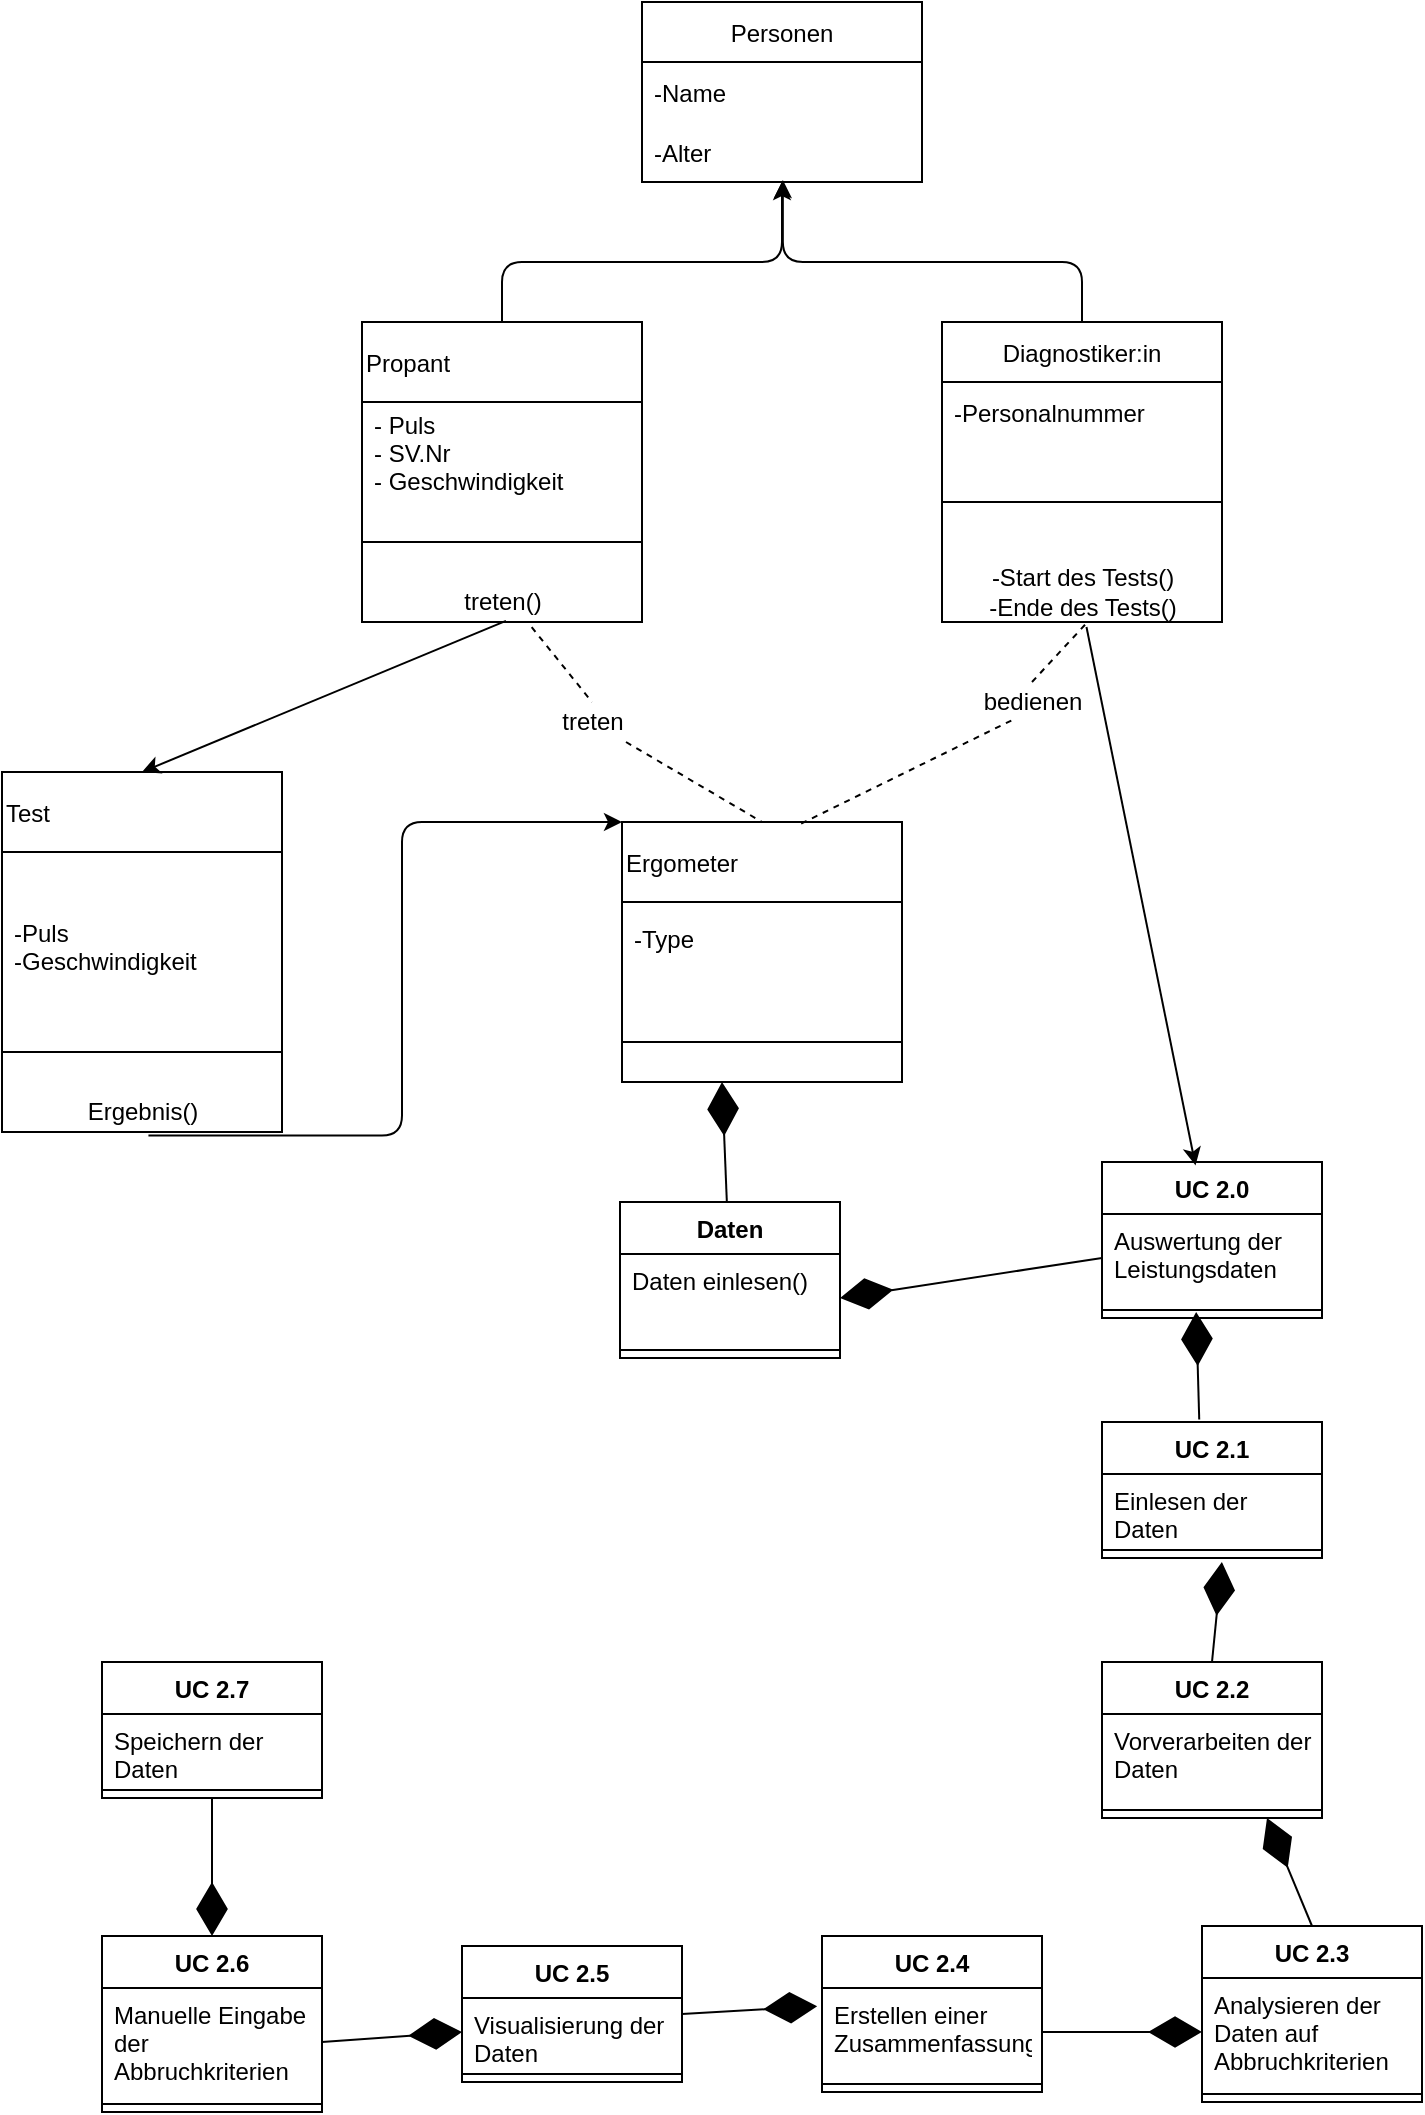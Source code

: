 <mxfile>
    <diagram id="97Y9pvVlC7XPr3LZC0Za" name="Page-1">
        <mxGraphModel dx="1145" dy="667" grid="1" gridSize="10" guides="1" tooltips="1" connect="1" arrows="1" fold="1" page="1" pageScale="1" pageWidth="827" pageHeight="1169" math="0" shadow="0">
            <root>
                <mxCell id="0"/>
                <mxCell id="1" parent="0"/>
                <mxCell id="2" value="Personen" style="swimlane;fontStyle=0;childLayout=stackLayout;horizontal=1;startSize=30;horizontalStack=0;resizeParent=1;resizeParentMax=0;resizeLast=0;collapsible=1;marginBottom=0;" parent="1" vertex="1">
                    <mxGeometry x="370" y="20" width="140" height="90" as="geometry"/>
                </mxCell>
                <mxCell id="3" value="-Name" style="text;strokeColor=none;fillColor=none;align=left;verticalAlign=middle;spacingLeft=4;spacingRight=4;overflow=hidden;points=[[0,0.5],[1,0.5]];portConstraint=eastwest;rotatable=0;" parent="2" vertex="1">
                    <mxGeometry y="30" width="140" height="30" as="geometry"/>
                </mxCell>
                <mxCell id="5" value="-Alter" style="text;strokeColor=none;fillColor=none;align=left;verticalAlign=middle;spacingLeft=4;spacingRight=4;overflow=hidden;points=[[0,0.5],[1,0.5]];portConstraint=eastwest;rotatable=0;" parent="2" vertex="1">
                    <mxGeometry y="60" width="140" height="30" as="geometry"/>
                </mxCell>
                <mxCell id="6" value="Propant" style="swimlane;fontStyle=0;childLayout=stackLayout;horizontal=1;startSize=40;horizontalStack=0;resizeParent=1;resizeParentMax=0;resizeLast=0;collapsible=1;marginBottom=0;align=left;" parent="1" vertex="1">
                    <mxGeometry x="230" y="180" width="140" height="150" as="geometry"/>
                </mxCell>
                <mxCell id="9" value="- Puls&#10;- SV.Nr&#10;- Geschwindigkeit" style="text;strokeColor=none;fillColor=none;align=left;verticalAlign=middle;spacingLeft=4;spacingRight=4;overflow=hidden;points=[[0,0.5],[1,0.5]];portConstraint=eastwest;rotatable=0;" parent="6" vertex="1">
                    <mxGeometry y="40" width="140" height="50" as="geometry"/>
                </mxCell>
                <mxCell id="32" value="" style="shape=crossbar;whiteSpace=wrap;html=1;rounded=1;" parent="6" vertex="1">
                    <mxGeometry y="90" width="140" height="40" as="geometry"/>
                </mxCell>
                <mxCell id="33" value="treten()" style="text;html=1;align=center;verticalAlign=middle;resizable=0;points=[];autosize=1;strokeColor=none;fillColor=none;" parent="6" vertex="1">
                    <mxGeometry y="130" width="140" height="20" as="geometry"/>
                </mxCell>
                <mxCell id="10" value="Diagnostiker:in" style="swimlane;fontStyle=0;childLayout=stackLayout;horizontal=1;startSize=30;horizontalStack=0;resizeParent=1;resizeParentMax=0;resizeLast=0;collapsible=1;marginBottom=0;" parent="1" vertex="1">
                    <mxGeometry x="520" y="180" width="140" height="150" as="geometry"/>
                </mxCell>
                <mxCell id="13" value="-Personalnummer" style="text;strokeColor=none;fillColor=none;align=left;verticalAlign=middle;spacingLeft=4;spacingRight=4;overflow=hidden;points=[[0,0.5],[1,0.5]];portConstraint=eastwest;rotatable=0;" parent="10" vertex="1">
                    <mxGeometry y="30" width="140" height="30" as="geometry"/>
                </mxCell>
                <mxCell id="34" value="" style="shape=crossbar;whiteSpace=wrap;html=1;rounded=1;" parent="10" vertex="1">
                    <mxGeometry y="60" width="140" height="60" as="geometry"/>
                </mxCell>
                <mxCell id="35" value="-Start des Tests()&lt;br&gt;-Ende des Tests()" style="text;html=1;align=center;verticalAlign=middle;resizable=0;points=[];autosize=1;strokeColor=none;fillColor=none;" parent="10" vertex="1">
                    <mxGeometry y="120" width="140" height="30" as="geometry"/>
                </mxCell>
                <mxCell id="18" value="" style="edgeStyle=elbowEdgeStyle;elbow=vertical;endArrow=classic;html=1;exitX=0.5;exitY=0;exitDx=0;exitDy=0;" parent="1" source="6" target="5" edge="1">
                    <mxGeometry width="50" height="50" relative="1" as="geometry">
                        <mxPoint x="420" y="300" as="sourcePoint"/>
                        <mxPoint x="470" y="250" as="targetPoint"/>
                        <Array as="points">
                            <mxPoint x="440" y="150"/>
                        </Array>
                    </mxGeometry>
                </mxCell>
                <mxCell id="19" value="" style="edgeStyle=elbowEdgeStyle;elbow=vertical;endArrow=classic;html=1;exitX=0.5;exitY=0;exitDx=0;exitDy=0;entryX=0.503;entryY=0.967;entryDx=0;entryDy=0;entryPerimeter=0;" parent="1" source="10" target="5" edge="1">
                    <mxGeometry width="50" height="50" relative="1" as="geometry">
                        <mxPoint x="420" y="300" as="sourcePoint"/>
                        <mxPoint x="440" y="200" as="targetPoint"/>
                        <Array as="points">
                            <mxPoint x="520" y="150"/>
                            <mxPoint x="510" y="230"/>
                            <mxPoint x="440" y="190"/>
                        </Array>
                    </mxGeometry>
                </mxCell>
                <mxCell id="40" value="" style="endArrow=none;dashed=1;html=1;entryX=0.514;entryY=1.03;entryDx=0;entryDy=0;entryPerimeter=0;exitX=0.5;exitY=0;exitDx=0;exitDy=0;startArrow=none;" parent="1" source="44" target="35" edge="1">
                    <mxGeometry width="50" height="50" relative="1" as="geometry">
                        <mxPoint x="370" y="610" as="sourcePoint"/>
                        <mxPoint x="420" y="560" as="targetPoint"/>
                    </mxGeometry>
                </mxCell>
                <mxCell id="44" value="bedienen" style="text;html=1;align=center;verticalAlign=middle;resizable=0;points=[];autosize=1;strokeColor=none;fillColor=none;" parent="1" vertex="1">
                    <mxGeometry x="530" y="360" width="70" height="20" as="geometry"/>
                </mxCell>
                <mxCell id="46" value="treten" style="text;html=1;align=center;verticalAlign=middle;resizable=0;points=[];autosize=1;strokeColor=none;fillColor=none;" parent="1" vertex="1">
                    <mxGeometry x="320" y="370" width="50" height="20" as="geometry"/>
                </mxCell>
                <mxCell id="47" value="" style="endArrow=none;dashed=1;html=1;entryX=0.5;entryY=0;entryDx=0;entryDy=0;exitX=0.606;exitY=1.13;exitDx=0;exitDy=0;exitPerimeter=0;" parent="1" source="33" target="46" edge="1">
                    <mxGeometry width="50" height="50" relative="1" as="geometry">
                        <mxPoint x="314.84" y="422.6" as="sourcePoint"/>
                        <mxPoint x="440" y="520" as="targetPoint"/>
                    </mxGeometry>
                </mxCell>
                <mxCell id="48" value="Test" style="swimlane;fontStyle=0;childLayout=stackLayout;horizontal=1;startSize=40;horizontalStack=0;resizeParent=1;resizeParentMax=0;resizeLast=0;collapsible=1;marginBottom=0;align=left;" parent="1" vertex="1">
                    <mxGeometry x="50" y="405" width="140" height="180" as="geometry"/>
                </mxCell>
                <mxCell id="49" value="&#10;-Puls&#10;-Geschwindigkeit" style="text;strokeColor=none;fillColor=none;align=left;verticalAlign=middle;spacingLeft=4;spacingRight=4;overflow=hidden;points=[[0,0.5],[1,0.5]];portConstraint=eastwest;rotatable=0;" parent="48" vertex="1">
                    <mxGeometry y="40" width="140" height="80" as="geometry"/>
                </mxCell>
                <mxCell id="50" value="" style="shape=crossbar;whiteSpace=wrap;html=1;rounded=1;" parent="48" vertex="1">
                    <mxGeometry y="120" width="140" height="40" as="geometry"/>
                </mxCell>
                <mxCell id="51" value="Ergebnis()" style="text;html=1;align=center;verticalAlign=middle;resizable=0;points=[];autosize=1;strokeColor=none;fillColor=none;" parent="48" vertex="1">
                    <mxGeometry y="160" width="140" height="20" as="geometry"/>
                </mxCell>
                <mxCell id="53" value="" style="endArrow=classic;html=1;entryX=0.5;entryY=0;entryDx=0;entryDy=0;exitX=0.514;exitY=0.97;exitDx=0;exitDy=0;exitPerimeter=0;" parent="1" source="33" target="48" edge="1">
                    <mxGeometry width="50" height="50" relative="1" as="geometry">
                        <mxPoint x="370" y="630" as="sourcePoint"/>
                        <mxPoint x="310" y="520" as="targetPoint"/>
                    </mxGeometry>
                </mxCell>
                <mxCell id="54" value="Ergometer" style="swimlane;fontStyle=0;childLayout=stackLayout;horizontal=1;startSize=40;horizontalStack=0;resizeParent=1;resizeParentMax=0;resizeLast=0;collapsible=1;marginBottom=0;align=left;" parent="1" vertex="1">
                    <mxGeometry x="360" y="430" width="140" height="130" as="geometry"/>
                </mxCell>
                <mxCell id="55" value="-Type&#10;" style="text;strokeColor=none;fillColor=none;align=left;verticalAlign=middle;spacingLeft=4;spacingRight=4;overflow=hidden;points=[[0,0.5],[1,0.5]];portConstraint=eastwest;rotatable=0;" parent="54" vertex="1">
                    <mxGeometry y="40" width="140" height="50" as="geometry"/>
                </mxCell>
                <mxCell id="56" value="" style="shape=crossbar;whiteSpace=wrap;html=1;rounded=1;" parent="54" vertex="1">
                    <mxGeometry y="90" width="140" height="40" as="geometry"/>
                </mxCell>
                <mxCell id="62" value="" style="endArrow=none;dashed=1;html=1;entryX=0.36;entryY=0.95;entryDx=0;entryDy=0;entryPerimeter=0;exitX=0.64;exitY=0.006;exitDx=0;exitDy=0;exitPerimeter=0;" parent="1" source="54" target="44" edge="1">
                    <mxGeometry width="50" height="50" relative="1" as="geometry">
                        <mxPoint x="370" y="720" as="sourcePoint"/>
                        <mxPoint x="420" y="670" as="targetPoint"/>
                    </mxGeometry>
                </mxCell>
                <mxCell id="63" value="" style="endArrow=none;dashed=1;html=1;entryX=0.5;entryY=0;entryDx=0;entryDy=0;" parent="1" source="46" target="54" edge="1">
                    <mxGeometry width="50" height="50" relative="1" as="geometry">
                        <mxPoint x="370" y="720" as="sourcePoint"/>
                        <mxPoint x="420" y="670" as="targetPoint"/>
                    </mxGeometry>
                </mxCell>
                <mxCell id="65" value="" style="edgeStyle=elbowEdgeStyle;elbow=horizontal;endArrow=classic;html=1;exitX=0.523;exitY=1.09;exitDx=0;exitDy=0;exitPerimeter=0;entryX=0;entryY=0;entryDx=0;entryDy=0;" parent="1" source="51" target="54" edge="1">
                    <mxGeometry width="50" height="50" relative="1" as="geometry">
                        <mxPoint x="370" y="780" as="sourcePoint"/>
                        <mxPoint x="360" y="540" as="targetPoint"/>
                        <Array as="points">
                            <mxPoint x="250" y="550"/>
                            <mxPoint x="360" y="530"/>
                            <mxPoint x="297" y="750"/>
                        </Array>
                    </mxGeometry>
                </mxCell>
                <mxCell id="105" value="UC 2.7" style="swimlane;fontStyle=1;align=center;verticalAlign=top;childLayout=stackLayout;horizontal=1;startSize=26;horizontalStack=0;resizeParent=1;resizeParentMax=0;resizeLast=0;collapsible=1;marginBottom=0;" parent="1" vertex="1">
                    <mxGeometry x="100" y="850" width="110" height="68" as="geometry"/>
                </mxCell>
                <mxCell id="106" value="Speichern der&#10;Daten" style="text;strokeColor=none;fillColor=none;align=left;verticalAlign=top;spacingLeft=4;spacingRight=4;overflow=hidden;rotatable=0;points=[[0,0.5],[1,0.5]];portConstraint=eastwest;" parent="105" vertex="1">
                    <mxGeometry y="26" width="110" height="34" as="geometry"/>
                </mxCell>
                <mxCell id="107" value="" style="line;strokeWidth=1;fillColor=none;align=left;verticalAlign=middle;spacingTop=-1;spacingLeft=3;spacingRight=3;rotatable=0;labelPosition=right;points=[];portConstraint=eastwest;" parent="105" vertex="1">
                    <mxGeometry y="60" width="110" height="8" as="geometry"/>
                </mxCell>
                <mxCell id="110" value="UC 2.0" style="swimlane;fontStyle=1;align=center;verticalAlign=top;childLayout=stackLayout;horizontal=1;startSize=26;horizontalStack=0;resizeParent=1;resizeParentMax=0;resizeLast=0;collapsible=1;marginBottom=0;" parent="1" vertex="1">
                    <mxGeometry x="600" y="600" width="110" height="78" as="geometry"/>
                </mxCell>
                <mxCell id="111" value="Auswertung der &#10;Leistungsdaten" style="text;strokeColor=none;fillColor=none;align=left;verticalAlign=top;spacingLeft=4;spacingRight=4;overflow=hidden;rotatable=0;points=[[0,0.5],[1,0.5]];portConstraint=eastwest;" parent="110" vertex="1">
                    <mxGeometry y="26" width="110" height="44" as="geometry"/>
                </mxCell>
                <mxCell id="112" value="" style="line;strokeWidth=1;fillColor=none;align=left;verticalAlign=middle;spacingTop=-1;spacingLeft=3;spacingRight=3;rotatable=0;labelPosition=right;points=[];portConstraint=eastwest;" parent="110" vertex="1">
                    <mxGeometry y="70" width="110" height="8" as="geometry"/>
                </mxCell>
                <mxCell id="114" value="UC 2.6" style="swimlane;fontStyle=1;align=center;verticalAlign=top;childLayout=stackLayout;horizontal=1;startSize=26;horizontalStack=0;resizeParent=1;resizeParentMax=0;resizeLast=0;collapsible=1;marginBottom=0;" parent="1" vertex="1">
                    <mxGeometry x="100" y="987" width="110" height="88" as="geometry"/>
                </mxCell>
                <mxCell id="115" value="Manuelle Eingabe &#10;der &#10;Abbruchkriterien" style="text;strokeColor=none;fillColor=none;align=left;verticalAlign=top;spacingLeft=4;spacingRight=4;overflow=hidden;rotatable=0;points=[[0,0.5],[1,0.5]];portConstraint=eastwest;" parent="114" vertex="1">
                    <mxGeometry y="26" width="110" height="54" as="geometry"/>
                </mxCell>
                <mxCell id="116" value="" style="line;strokeWidth=1;fillColor=none;align=left;verticalAlign=middle;spacingTop=-1;spacingLeft=3;spacingRight=3;rotatable=0;labelPosition=right;points=[];portConstraint=eastwest;" parent="114" vertex="1">
                    <mxGeometry y="80" width="110" height="8" as="geometry"/>
                </mxCell>
                <mxCell id="118" value="UC 2.5" style="swimlane;fontStyle=1;align=center;verticalAlign=top;childLayout=stackLayout;horizontal=1;startSize=26;horizontalStack=0;resizeParent=1;resizeParentMax=0;resizeLast=0;collapsible=1;marginBottom=0;" parent="1" vertex="1">
                    <mxGeometry x="280" y="992" width="110" height="68" as="geometry"/>
                </mxCell>
                <mxCell id="119" value="Visualisierung der &#10;Daten" style="text;strokeColor=none;fillColor=none;align=left;verticalAlign=top;spacingLeft=4;spacingRight=4;overflow=hidden;rotatable=0;points=[[0,0.5],[1,0.5]];portConstraint=eastwest;" parent="118" vertex="1">
                    <mxGeometry y="26" width="110" height="34" as="geometry"/>
                </mxCell>
                <mxCell id="120" value="" style="line;strokeWidth=1;fillColor=none;align=left;verticalAlign=middle;spacingTop=-1;spacingLeft=3;spacingRight=3;rotatable=0;labelPosition=right;points=[];portConstraint=eastwest;" parent="118" vertex="1">
                    <mxGeometry y="60" width="110" height="8" as="geometry"/>
                </mxCell>
                <mxCell id="122" value="UC 2.4" style="swimlane;fontStyle=1;align=center;verticalAlign=top;childLayout=stackLayout;horizontal=1;startSize=26;horizontalStack=0;resizeParent=1;resizeParentMax=0;resizeLast=0;collapsible=1;marginBottom=0;" parent="1" vertex="1">
                    <mxGeometry x="460" y="987" width="110" height="78" as="geometry"/>
                </mxCell>
                <mxCell id="123" value="Erstellen einer&#10;Zusammenfassung" style="text;strokeColor=none;fillColor=none;align=left;verticalAlign=top;spacingLeft=4;spacingRight=4;overflow=hidden;rotatable=0;points=[[0,0.5],[1,0.5]];portConstraint=eastwest;" parent="122" vertex="1">
                    <mxGeometry y="26" width="110" height="44" as="geometry"/>
                </mxCell>
                <mxCell id="124" value="" style="line;strokeWidth=1;fillColor=none;align=left;verticalAlign=middle;spacingTop=-1;spacingLeft=3;spacingRight=3;rotatable=0;labelPosition=right;points=[];portConstraint=eastwest;" parent="122" vertex="1">
                    <mxGeometry y="70" width="110" height="8" as="geometry"/>
                </mxCell>
                <mxCell id="126" value="UC 2.3" style="swimlane;fontStyle=1;align=center;verticalAlign=top;childLayout=stackLayout;horizontal=1;startSize=26;horizontalStack=0;resizeParent=1;resizeParentMax=0;resizeLast=0;collapsible=1;marginBottom=0;" parent="1" vertex="1">
                    <mxGeometry x="650" y="982" width="110" height="88" as="geometry"/>
                </mxCell>
                <mxCell id="127" value="Analysieren der&#10;Daten auf&#10;Abbruchkriterien" style="text;strokeColor=none;fillColor=none;align=left;verticalAlign=top;spacingLeft=4;spacingRight=4;overflow=hidden;rotatable=0;points=[[0,0.5],[1,0.5]];portConstraint=eastwest;" parent="126" vertex="1">
                    <mxGeometry y="26" width="110" height="54" as="geometry"/>
                </mxCell>
                <mxCell id="128" value="" style="line;strokeWidth=1;fillColor=none;align=left;verticalAlign=middle;spacingTop=-1;spacingLeft=3;spacingRight=3;rotatable=0;labelPosition=right;points=[];portConstraint=eastwest;" parent="126" vertex="1">
                    <mxGeometry y="80" width="110" height="8" as="geometry"/>
                </mxCell>
                <mxCell id="130" value="UC 2.2" style="swimlane;fontStyle=1;align=center;verticalAlign=top;childLayout=stackLayout;horizontal=1;startSize=26;horizontalStack=0;resizeParent=1;resizeParentMax=0;resizeLast=0;collapsible=1;marginBottom=0;" parent="1" vertex="1">
                    <mxGeometry x="600" y="850" width="110" height="78" as="geometry"/>
                </mxCell>
                <mxCell id="131" value="Vorverarbeiten der&#10;Daten&#10;" style="text;strokeColor=none;fillColor=none;align=left;verticalAlign=top;spacingLeft=4;spacingRight=4;overflow=hidden;rotatable=0;points=[[0,0.5],[1,0.5]];portConstraint=eastwest;" parent="130" vertex="1">
                    <mxGeometry y="26" width="110" height="44" as="geometry"/>
                </mxCell>
                <mxCell id="132" value="" style="line;strokeWidth=1;fillColor=none;align=left;verticalAlign=middle;spacingTop=-1;spacingLeft=3;spacingRight=3;rotatable=0;labelPosition=right;points=[];portConstraint=eastwest;" parent="130" vertex="1">
                    <mxGeometry y="70" width="110" height="8" as="geometry"/>
                </mxCell>
                <mxCell id="134" value="UC 2.1" style="swimlane;fontStyle=1;align=center;verticalAlign=top;childLayout=stackLayout;horizontal=1;startSize=26;horizontalStack=0;resizeParent=1;resizeParentMax=0;resizeLast=0;collapsible=1;marginBottom=0;" parent="1" vertex="1">
                    <mxGeometry x="600" y="730" width="110" height="68" as="geometry"/>
                </mxCell>
                <mxCell id="135" value="Einlesen der &#10;Daten" style="text;strokeColor=none;fillColor=none;align=left;verticalAlign=top;spacingLeft=4;spacingRight=4;overflow=hidden;rotatable=0;points=[[0,0.5],[1,0.5]];portConstraint=eastwest;" parent="134" vertex="1">
                    <mxGeometry y="26" width="110" height="34" as="geometry"/>
                </mxCell>
                <mxCell id="136" value="" style="line;strokeWidth=1;fillColor=none;align=left;verticalAlign=middle;spacingTop=-1;spacingLeft=3;spacingRight=3;rotatable=0;labelPosition=right;points=[];portConstraint=eastwest;" parent="134" vertex="1">
                    <mxGeometry y="60" width="110" height="8" as="geometry"/>
                </mxCell>
                <mxCell id="141" value="" style="endArrow=diamondThin;endFill=1;endSize=24;html=1;entryX=1;entryY=0.5;entryDx=0;entryDy=0;exitX=0;exitY=0.5;exitDx=0;exitDy=0;" parent="1" source="111" target="155" edge="1">
                    <mxGeometry width="160" relative="1" as="geometry">
                        <mxPoint x="100" y="850" as="sourcePoint"/>
                        <mxPoint x="438.82" y="589.79" as="targetPoint"/>
                    </mxGeometry>
                </mxCell>
                <mxCell id="142" value="" style="endArrow=diamondThin;endFill=1;endSize=24;html=1;exitX=0.442;exitY=-0.018;exitDx=0;exitDy=0;exitPerimeter=0;entryX=0.428;entryY=0.625;entryDx=0;entryDy=0;entryPerimeter=0;" parent="1" source="134" edge="1" target="112">
                    <mxGeometry width="160" relative="1" as="geometry">
                        <mxPoint x="120" y="900" as="sourcePoint"/>
                        <mxPoint x="89" y="730" as="targetPoint"/>
                    </mxGeometry>
                </mxCell>
                <mxCell id="143" value="" style="endArrow=diamondThin;endFill=1;endSize=24;html=1;exitX=0.5;exitY=0;exitDx=0;exitDy=0;entryX=0.545;entryY=1.25;entryDx=0;entryDy=0;entryPerimeter=0;" parent="1" source="130" target="136" edge="1">
                    <mxGeometry width="160" relative="1" as="geometry">
                        <mxPoint x="120" y="1000" as="sourcePoint"/>
                        <mxPoint x="280" y="1000" as="targetPoint"/>
                    </mxGeometry>
                </mxCell>
                <mxCell id="144" value="" style="endArrow=diamondThin;endFill=1;endSize=24;html=1;exitX=0.5;exitY=0;exitDx=0;exitDy=0;entryX=0.75;entryY=1;entryDx=0;entryDy=0;" parent="1" source="126" target="130" edge="1">
                    <mxGeometry width="160" relative="1" as="geometry">
                        <mxPoint x="270" y="1020" as="sourcePoint"/>
                        <mxPoint x="430" y="1020" as="targetPoint"/>
                    </mxGeometry>
                </mxCell>
                <mxCell id="145" value="" style="endArrow=diamondThin;endFill=1;endSize=24;html=1;exitX=1;exitY=0.5;exitDx=0;exitDy=0;" parent="1" source="123" target="127" edge="1">
                    <mxGeometry width="160" relative="1" as="geometry">
                        <mxPoint x="400" y="1040" as="sourcePoint"/>
                        <mxPoint x="490" y="1040" as="targetPoint"/>
                    </mxGeometry>
                </mxCell>
                <mxCell id="150" value="" style="endArrow=diamondThin;endFill=1;endSize=24;html=1;exitX=1;exitY=0.5;exitDx=0;exitDy=0;entryX=-0.022;entryY=0.207;entryDx=0;entryDy=0;entryPerimeter=0;" edge="1" parent="1" source="118" target="123">
                    <mxGeometry width="160" relative="1" as="geometry">
                        <mxPoint x="330" y="830" as="sourcePoint"/>
                        <mxPoint x="490" y="830" as="targetPoint"/>
                    </mxGeometry>
                </mxCell>
                <mxCell id="154" value="Daten" style="swimlane;fontStyle=1;align=center;verticalAlign=top;childLayout=stackLayout;horizontal=1;startSize=26;horizontalStack=0;resizeParent=1;resizeParentMax=0;resizeLast=0;collapsible=1;marginBottom=0;" vertex="1" parent="1">
                    <mxGeometry x="359" y="620" width="110" height="78" as="geometry"/>
                </mxCell>
                <mxCell id="155" value="Daten einlesen()" style="text;strokeColor=none;fillColor=none;align=left;verticalAlign=top;spacingLeft=4;spacingRight=4;overflow=hidden;rotatable=0;points=[[0,0.5],[1,0.5]];portConstraint=eastwest;" vertex="1" parent="154">
                    <mxGeometry y="26" width="110" height="44" as="geometry"/>
                </mxCell>
                <mxCell id="156" value="" style="line;strokeWidth=1;fillColor=none;align=left;verticalAlign=middle;spacingTop=-1;spacingLeft=3;spacingRight=3;rotatable=0;labelPosition=right;points=[];portConstraint=eastwest;" vertex="1" parent="154">
                    <mxGeometry y="70" width="110" height="8" as="geometry"/>
                </mxCell>
                <mxCell id="157" value="" style="endArrow=diamondThin;endFill=1;endSize=24;html=1;" edge="1" parent="1" source="154">
                    <mxGeometry width="160" relative="1" as="geometry">
                        <mxPoint x="470" y="610" as="sourcePoint"/>
                        <mxPoint x="410" y="560" as="targetPoint"/>
                    </mxGeometry>
                </mxCell>
                <mxCell id="158" value="" style="endArrow=diamondThin;endFill=1;endSize=24;html=1;exitX=1;exitY=0.5;exitDx=0;exitDy=0;entryX=0;entryY=0.5;entryDx=0;entryDy=0;" edge="1" parent="1" source="115" target="119">
                    <mxGeometry width="160" relative="1" as="geometry">
                        <mxPoint x="470" y="920" as="sourcePoint"/>
                        <mxPoint x="630" y="920" as="targetPoint"/>
                    </mxGeometry>
                </mxCell>
                <mxCell id="160" value="" style="endArrow=diamondThin;endFill=1;endSize=24;html=1;exitX=0.5;exitY=1;exitDx=0;exitDy=0;entryX=0.5;entryY=0;entryDx=0;entryDy=0;" edge="1" parent="1" source="105" target="114">
                    <mxGeometry width="160" relative="1" as="geometry">
                        <mxPoint x="470" y="920" as="sourcePoint"/>
                        <mxPoint x="630" y="920" as="targetPoint"/>
                    </mxGeometry>
                </mxCell>
                <mxCell id="162" value="" style="endArrow=classic;html=1;exitX=0.516;exitY=1.084;exitDx=0;exitDy=0;exitPerimeter=0;entryX=0.425;entryY=0.022;entryDx=0;entryDy=0;entryPerimeter=0;" edge="1" parent="1" source="35" target="110">
                    <mxGeometry width="50" height="50" relative="1" as="geometry">
                        <mxPoint x="600" y="340" as="sourcePoint"/>
                        <mxPoint x="630" y="550" as="targetPoint"/>
                    </mxGeometry>
                </mxCell>
            </root>
        </mxGraphModel>
    </diagram>
</mxfile> 
